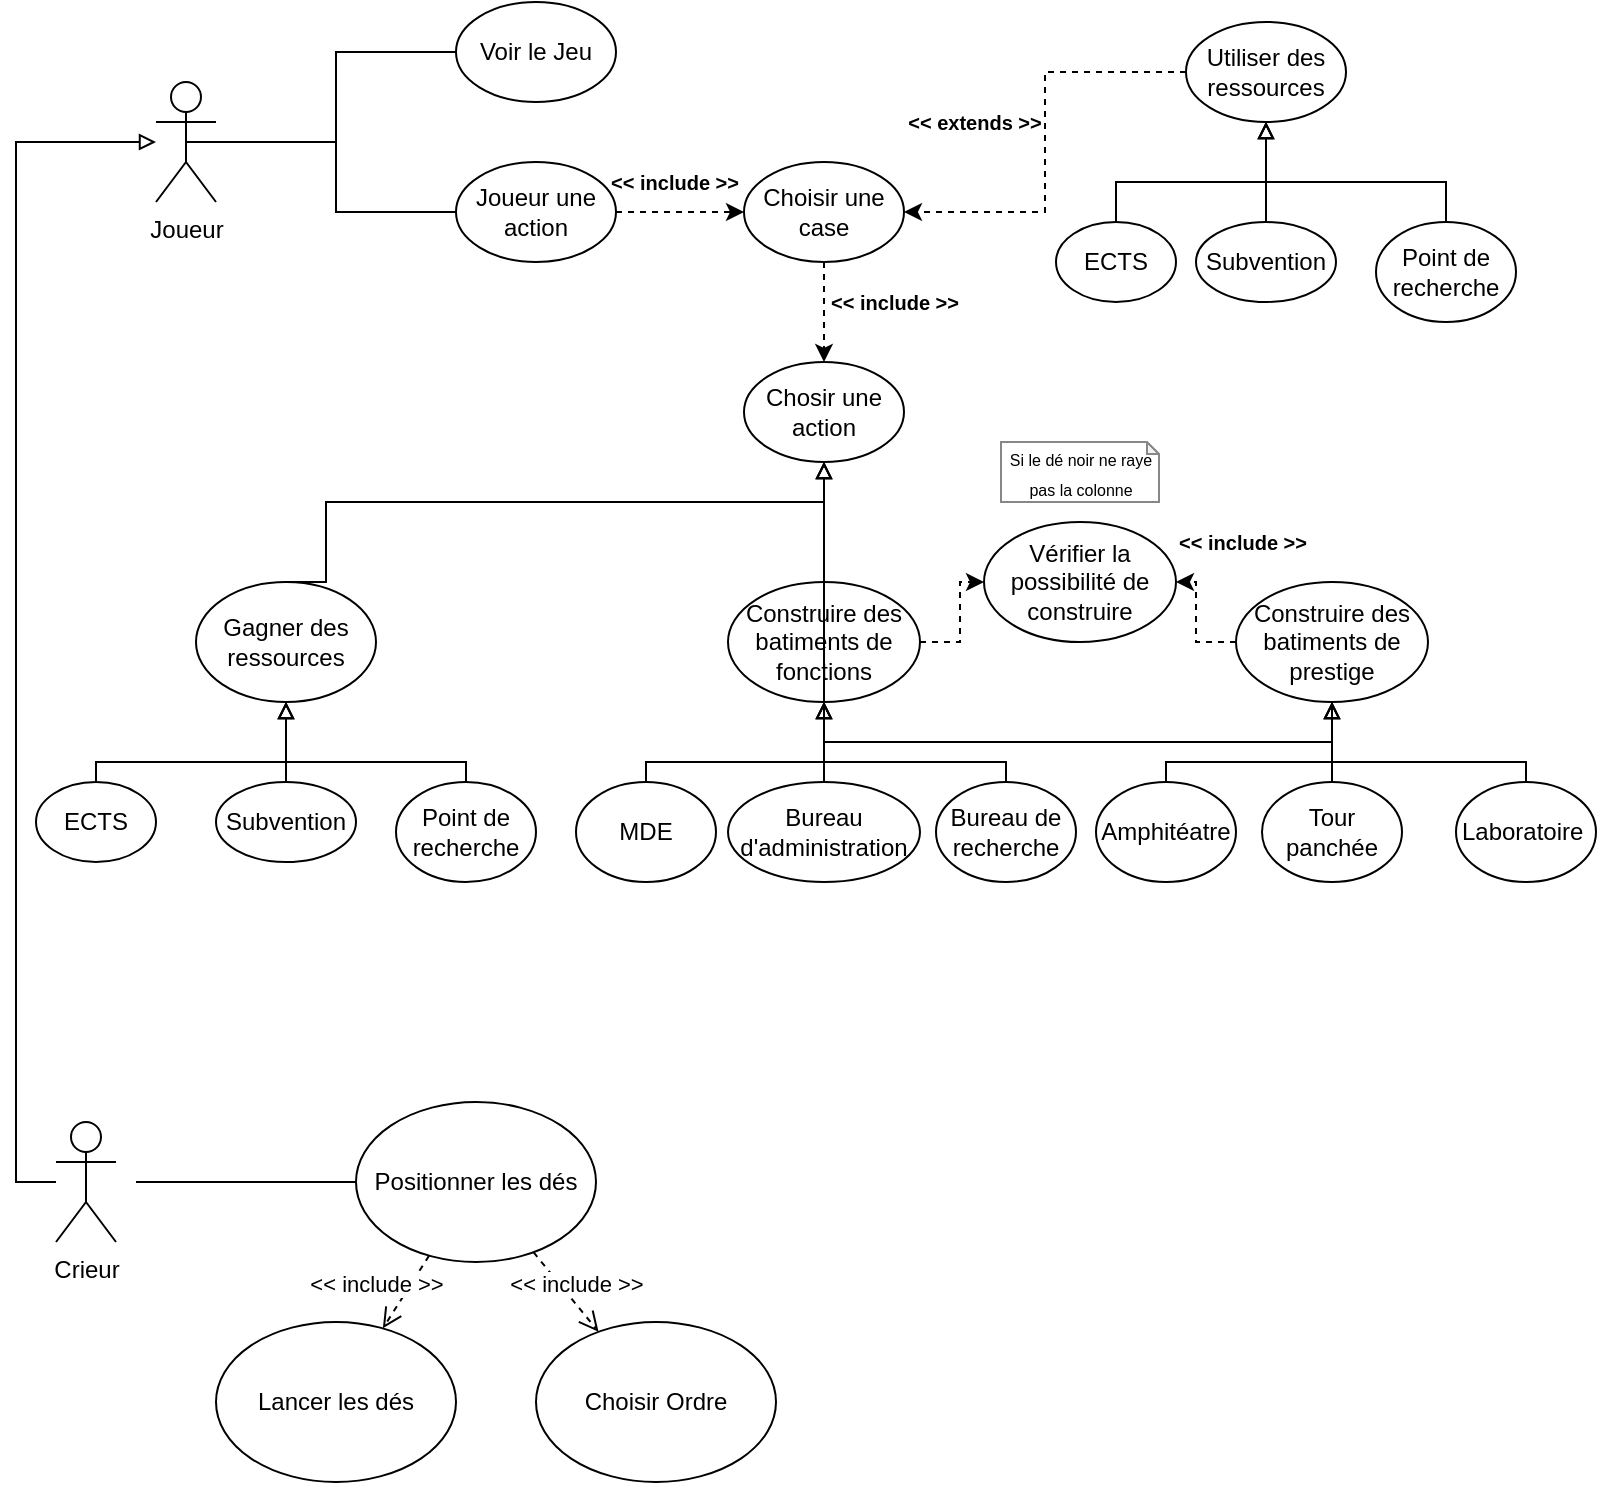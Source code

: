 <mxfile version="24.9.0">
  <diagram name="Page-1" id="SSMdGqV66un1ues1H1LF">
    <mxGraphModel dx="1433" dy="626" grid="1" gridSize="10" guides="1" tooltips="1" connect="1" arrows="1" fold="1" page="1" pageScale="1" pageWidth="827" pageHeight="1169" math="0" shadow="0">
      <root>
        <mxCell id="0" />
        <mxCell id="1" parent="0" />
        <mxCell id="SuMKHEDzkvPLEXN3Q3Va-42" style="edgeStyle=orthogonalEdgeStyle;rounded=0;orthogonalLoop=1;jettySize=auto;html=1;endArrow=block;endFill=0;" edge="1" parent="1" target="Ci0lGtwht_oeSIMEB8GQ-4">
          <mxGeometry relative="1" as="geometry">
            <Array as="points">
              <mxPoint x="10" y="700" />
              <mxPoint x="10" y="180" />
            </Array>
            <mxPoint x="30" y="700" as="sourcePoint" />
          </mxGeometry>
        </mxCell>
        <mxCell id="pE3MrQd4a998rbX4YYhi-1" value="Crieur" style="shape=umlActor;verticalLabelPosition=bottom;verticalAlign=top;html=1;outlineConnect=0;" parent="1" vertex="1">
          <mxGeometry x="30" y="670" width="30" height="60" as="geometry" />
        </mxCell>
        <mxCell id="Ci0lGtwht_oeSIMEB8GQ-7" style="rounded=0;orthogonalLoop=1;jettySize=auto;html=1;entryX=0;entryY=0.5;entryDx=0;entryDy=0;edgeStyle=orthogonalEdgeStyle;endArrow=none;endFill=0;" parent="1" source="Ci0lGtwht_oeSIMEB8GQ-4" target="Ci0lGtwht_oeSIMEB8GQ-5" edge="1">
          <mxGeometry relative="1" as="geometry" />
        </mxCell>
        <mxCell id="pE3MrQd4a998rbX4YYhi-2" value="" style="endArrow=none;html=1;rounded=0;" parent="1" edge="1">
          <mxGeometry width="50" height="50" relative="1" as="geometry">
            <mxPoint x="70" y="700" as="sourcePoint" />
            <mxPoint x="180" y="700" as="targetPoint" />
          </mxGeometry>
        </mxCell>
        <mxCell id="Ci0lGtwht_oeSIMEB8GQ-8" style="edgeStyle=orthogonalEdgeStyle;rounded=0;orthogonalLoop=1;jettySize=auto;html=1;exitX=0.5;exitY=0.5;exitDx=0;exitDy=0;exitPerimeter=0;entryX=0;entryY=0.5;entryDx=0;entryDy=0;endArrow=none;endFill=0;" parent="1" source="Ci0lGtwht_oeSIMEB8GQ-4" target="Ci0lGtwht_oeSIMEB8GQ-6" edge="1">
          <mxGeometry relative="1" as="geometry" />
        </mxCell>
        <mxCell id="pE3MrQd4a998rbX4YYhi-3" value="Positionner les dés" style="ellipse;whiteSpace=wrap;html=1;" parent="1" vertex="1">
          <mxGeometry x="180" y="660" width="120" height="80" as="geometry" />
        </mxCell>
        <mxCell id="Ci0lGtwht_oeSIMEB8GQ-4" value="Joueur" style="shape=umlActor;verticalLabelPosition=bottom;verticalAlign=top;html=1;outlineConnect=0;" parent="1" vertex="1">
          <mxGeometry x="80" y="150" width="30" height="60" as="geometry" />
        </mxCell>
        <mxCell id="pE3MrQd4a998rbX4YYhi-4" value="Lancer les dés" style="ellipse;whiteSpace=wrap;html=1;" parent="1" vertex="1">
          <mxGeometry x="110" y="770" width="120" height="80" as="geometry" />
        </mxCell>
        <mxCell id="Ci0lGtwht_oeSIMEB8GQ-5" value="Voir le Jeu" style="ellipse;whiteSpace=wrap;html=1;" parent="1" vertex="1">
          <mxGeometry x="230" y="110" width="80" height="50" as="geometry" />
        </mxCell>
        <mxCell id="pE3MrQd4a998rbX4YYhi-5" value="Choisir Ordre" style="ellipse;whiteSpace=wrap;html=1;" parent="1" vertex="1">
          <mxGeometry x="270" y="770" width="120" height="80" as="geometry" />
        </mxCell>
        <mxCell id="Ci0lGtwht_oeSIMEB8GQ-14" style="edgeStyle=orthogonalEdgeStyle;rounded=0;orthogonalLoop=1;jettySize=auto;html=1;entryX=0;entryY=0.5;entryDx=0;entryDy=0;dashed=1;" parent="1" source="Ci0lGtwht_oeSIMEB8GQ-6" target="Ci0lGtwht_oeSIMEB8GQ-9" edge="1">
          <mxGeometry relative="1" as="geometry" />
        </mxCell>
        <mxCell id="pE3MrQd4a998rbX4YYhi-7" value="&amp;lt;&amp;lt; include &amp;gt;&amp;gt;" style="html=1;verticalAlign=bottom;endArrow=open;dashed=1;endSize=8;curved=0;rounded=0;" parent="1" source="pE3MrQd4a998rbX4YYhi-3" target="pE3MrQd4a998rbX4YYhi-4" edge="1">
          <mxGeometry x="0.57" y="-10" relative="1" as="geometry">
            <mxPoint x="200" y="740" as="sourcePoint" />
            <mxPoint x="120" y="740" as="targetPoint" />
            <mxPoint as="offset" />
          </mxGeometry>
        </mxCell>
        <mxCell id="Ci0lGtwht_oeSIMEB8GQ-6" value="Joueur une action" style="ellipse;whiteSpace=wrap;html=1;" parent="1" vertex="1">
          <mxGeometry x="230" y="190" width="80" height="50" as="geometry" />
        </mxCell>
        <mxCell id="pE3MrQd4a998rbX4YYhi-8" value="&amp;lt;&amp;lt; include &amp;gt;&amp;gt;" style="html=1;verticalAlign=bottom;endArrow=open;dashed=1;endSize=8;curved=0;rounded=0;" parent="1" source="pE3MrQd4a998rbX4YYhi-3" target="pE3MrQd4a998rbX4YYhi-5" edge="1">
          <mxGeometry x="0.274" y="1" relative="1" as="geometry">
            <mxPoint x="227" y="747" as="sourcePoint" />
            <mxPoint x="203" y="783" as="targetPoint" />
            <mxPoint as="offset" />
          </mxGeometry>
        </mxCell>
        <mxCell id="Ci0lGtwht_oeSIMEB8GQ-16" style="edgeStyle=orthogonalEdgeStyle;rounded=0;orthogonalLoop=1;jettySize=auto;html=1;dashed=1;" parent="1" source="Ci0lGtwht_oeSIMEB8GQ-9" target="Ci0lGtwht_oeSIMEB8GQ-10" edge="1">
          <mxGeometry relative="1" as="geometry" />
        </mxCell>
        <mxCell id="Ci0lGtwht_oeSIMEB8GQ-9" value="Choisir une case" style="ellipse;whiteSpace=wrap;html=1;" parent="1" vertex="1">
          <mxGeometry x="374" y="190" width="80" height="50" as="geometry" />
        </mxCell>
        <mxCell id="Ci0lGtwht_oeSIMEB8GQ-10" value="Chosir une action" style="ellipse;whiteSpace=wrap;html=1;" parent="1" vertex="1">
          <mxGeometry x="374" y="290" width="80" height="50" as="geometry" />
        </mxCell>
        <mxCell id="Ci0lGtwht_oeSIMEB8GQ-15" style="edgeStyle=orthogonalEdgeStyle;rounded=0;orthogonalLoop=1;jettySize=auto;html=1;exitX=0;exitY=0.5;exitDx=0;exitDy=0;entryX=1;entryY=0.5;entryDx=0;entryDy=0;dashed=1;" parent="1" source="Ci0lGtwht_oeSIMEB8GQ-12" target="Ci0lGtwht_oeSIMEB8GQ-9" edge="1">
          <mxGeometry relative="1" as="geometry" />
        </mxCell>
        <mxCell id="Ci0lGtwht_oeSIMEB8GQ-12" value="Utiliser des ressources" style="ellipse;whiteSpace=wrap;html=1;" parent="1" vertex="1">
          <mxGeometry x="595" y="120" width="80" height="50" as="geometry" />
        </mxCell>
        <mxCell id="SuMKHEDzkvPLEXN3Q3Va-4" style="edgeStyle=orthogonalEdgeStyle;rounded=0;orthogonalLoop=1;jettySize=auto;html=1;entryX=0.5;entryY=1;entryDx=0;entryDy=0;endArrow=block;endFill=0;" edge="1" parent="1" source="SuMKHEDzkvPLEXN3Q3Va-1" target="Ci0lGtwht_oeSIMEB8GQ-12">
          <mxGeometry relative="1" as="geometry">
            <Array as="points">
              <mxPoint x="560" y="200" />
              <mxPoint x="635" y="200" />
            </Array>
          </mxGeometry>
        </mxCell>
        <mxCell id="SuMKHEDzkvPLEXN3Q3Va-1" value="ECTS" style="ellipse;whiteSpace=wrap;html=1;" vertex="1" parent="1">
          <mxGeometry x="530" y="220" width="60" height="40" as="geometry" />
        </mxCell>
        <mxCell id="SuMKHEDzkvPLEXN3Q3Va-5" style="edgeStyle=orthogonalEdgeStyle;rounded=0;orthogonalLoop=1;jettySize=auto;html=1;exitX=0.5;exitY=0;exitDx=0;exitDy=0;endArrow=block;endFill=0;" edge="1" parent="1" source="SuMKHEDzkvPLEXN3Q3Va-2">
          <mxGeometry relative="1" as="geometry">
            <mxPoint x="635" y="170" as="targetPoint" />
          </mxGeometry>
        </mxCell>
        <mxCell id="SuMKHEDzkvPLEXN3Q3Va-2" value="Subvention" style="ellipse;whiteSpace=wrap;html=1;" vertex="1" parent="1">
          <mxGeometry x="600" y="220" width="70" height="40" as="geometry" />
        </mxCell>
        <mxCell id="SuMKHEDzkvPLEXN3Q3Va-6" style="edgeStyle=orthogonalEdgeStyle;rounded=0;orthogonalLoop=1;jettySize=auto;html=1;entryX=0.5;entryY=1;entryDx=0;entryDy=0;endArrow=block;endFill=0;" edge="1" parent="1" source="SuMKHEDzkvPLEXN3Q3Va-3" target="Ci0lGtwht_oeSIMEB8GQ-12">
          <mxGeometry relative="1" as="geometry">
            <Array as="points">
              <mxPoint x="725" y="200" />
              <mxPoint x="635" y="200" />
            </Array>
          </mxGeometry>
        </mxCell>
        <mxCell id="SuMKHEDzkvPLEXN3Q3Va-3" value="Point de recherche" style="ellipse;whiteSpace=wrap;html=1;" vertex="1" parent="1">
          <mxGeometry x="690" y="220" width="70" height="50" as="geometry" />
        </mxCell>
        <mxCell id="SuMKHEDzkvPLEXN3Q3Va-10" style="edgeStyle=orthogonalEdgeStyle;rounded=0;orthogonalLoop=1;jettySize=auto;html=1;entryX=0.5;entryY=1;entryDx=0;entryDy=0;endArrow=block;endFill=0;exitX=0.5;exitY=0;exitDx=0;exitDy=0;" edge="1" parent="1" source="SuMKHEDzkvPLEXN3Q3Va-7" target="Ci0lGtwht_oeSIMEB8GQ-10">
          <mxGeometry relative="1" as="geometry">
            <Array as="points">
              <mxPoint x="165" y="360" />
              <mxPoint x="414" y="360" />
            </Array>
          </mxGeometry>
        </mxCell>
        <mxCell id="pE3MrQd4a998rbX4YYhi-16" value="&lt;font style=&quot;font-size: 8px;&quot;&gt;Si le dé noir ne raye pas la colonne&lt;/font&gt;" style="shape=note;whiteSpace=wrap;html=1;backgroundOutline=1;darkOpacity=0.05;size=6;shadow=0;strokeColor=#878787;" parent="1" vertex="1">
          <mxGeometry x="502.5" y="330" width="79" height="30" as="geometry" />
        </mxCell>
        <mxCell id="SuMKHEDzkvPLEXN3Q3Va-7" value="Gagner des ressources" style="ellipse;whiteSpace=wrap;html=1;" vertex="1" parent="1">
          <mxGeometry x="100" y="400" width="90" height="60" as="geometry" />
        </mxCell>
        <mxCell id="SuMKHEDzkvPLEXN3Q3Va-11" style="edgeStyle=orthogonalEdgeStyle;rounded=0;orthogonalLoop=1;jettySize=auto;html=1;entryX=0.5;entryY=1;entryDx=0;entryDy=0;endArrow=block;endFill=0;" edge="1" parent="1" source="SuMKHEDzkvPLEXN3Q3Va-8" target="Ci0lGtwht_oeSIMEB8GQ-10">
          <mxGeometry relative="1" as="geometry" />
        </mxCell>
        <mxCell id="SuMKHEDzkvPLEXN3Q3Va-36" style="edgeStyle=orthogonalEdgeStyle;rounded=0;orthogonalLoop=1;jettySize=auto;html=1;dashed=1;" edge="1" parent="1" source="SuMKHEDzkvPLEXN3Q3Va-8" target="SuMKHEDzkvPLEXN3Q3Va-34">
          <mxGeometry relative="1" as="geometry" />
        </mxCell>
        <mxCell id="SuMKHEDzkvPLEXN3Q3Va-8" value="Construire des batiments de fonctions" style="ellipse;whiteSpace=wrap;html=1;" vertex="1" parent="1">
          <mxGeometry x="366" y="400" width="96" height="60" as="geometry" />
        </mxCell>
        <mxCell id="SuMKHEDzkvPLEXN3Q3Va-12" style="edgeStyle=orthogonalEdgeStyle;rounded=0;orthogonalLoop=1;jettySize=auto;html=1;entryX=0.5;entryY=1;entryDx=0;entryDy=0;endArrow=block;endFill=0;exitX=0.5;exitY=1;exitDx=0;exitDy=0;" edge="1" parent="1" source="SuMKHEDzkvPLEXN3Q3Va-9" target="Ci0lGtwht_oeSIMEB8GQ-10">
          <mxGeometry relative="1" as="geometry">
            <Array as="points" />
          </mxGeometry>
        </mxCell>
        <mxCell id="SuMKHEDzkvPLEXN3Q3Va-35" style="edgeStyle=orthogonalEdgeStyle;rounded=0;orthogonalLoop=1;jettySize=auto;html=1;entryX=1;entryY=0.5;entryDx=0;entryDy=0;dashed=1;" edge="1" parent="1" source="SuMKHEDzkvPLEXN3Q3Va-9" target="SuMKHEDzkvPLEXN3Q3Va-34">
          <mxGeometry relative="1" as="geometry" />
        </mxCell>
        <mxCell id="SuMKHEDzkvPLEXN3Q3Va-9" value="Construire des batiments de prestige" style="ellipse;whiteSpace=wrap;html=1;" vertex="1" parent="1">
          <mxGeometry x="620" y="400" width="96" height="60" as="geometry" />
        </mxCell>
        <mxCell id="SuMKHEDzkvPLEXN3Q3Va-22" style="edgeStyle=orthogonalEdgeStyle;rounded=0;orthogonalLoop=1;jettySize=auto;html=1;entryX=0.5;entryY=1;entryDx=0;entryDy=0;endArrow=block;endFill=0;" edge="1" parent="1" source="SuMKHEDzkvPLEXN3Q3Va-13" target="SuMKHEDzkvPLEXN3Q3Va-7">
          <mxGeometry relative="1" as="geometry">
            <Array as="points">
              <mxPoint x="50" y="490" />
              <mxPoint x="145" y="490" />
            </Array>
          </mxGeometry>
        </mxCell>
        <mxCell id="SuMKHEDzkvPLEXN3Q3Va-13" value="ECTS" style="ellipse;whiteSpace=wrap;html=1;" vertex="1" parent="1">
          <mxGeometry x="20" y="500" width="60" height="40" as="geometry" />
        </mxCell>
        <mxCell id="SuMKHEDzkvPLEXN3Q3Va-21" style="edgeStyle=orthogonalEdgeStyle;rounded=0;orthogonalLoop=1;jettySize=auto;html=1;endArrow=block;endFill=0;" edge="1" parent="1" source="SuMKHEDzkvPLEXN3Q3Va-14">
          <mxGeometry relative="1" as="geometry">
            <mxPoint x="145.0" y="460" as="targetPoint" />
          </mxGeometry>
        </mxCell>
        <mxCell id="SuMKHEDzkvPLEXN3Q3Va-14" value="Subvention" style="ellipse;whiteSpace=wrap;html=1;" vertex="1" parent="1">
          <mxGeometry x="110" y="500" width="70" height="40" as="geometry" />
        </mxCell>
        <mxCell id="SuMKHEDzkvPLEXN3Q3Va-18" style="edgeStyle=orthogonalEdgeStyle;rounded=0;orthogonalLoop=1;jettySize=auto;html=1;entryX=0.5;entryY=1;entryDx=0;entryDy=0;endArrow=block;endFill=0;exitX=0.5;exitY=0;exitDx=0;exitDy=0;" edge="1" parent="1" source="SuMKHEDzkvPLEXN3Q3Va-15" target="SuMKHEDzkvPLEXN3Q3Va-7">
          <mxGeometry relative="1" as="geometry">
            <Array as="points">
              <mxPoint x="235" y="490" />
              <mxPoint x="145" y="490" />
            </Array>
          </mxGeometry>
        </mxCell>
        <mxCell id="SuMKHEDzkvPLEXN3Q3Va-15" value="Point de recherche" style="ellipse;whiteSpace=wrap;html=1;" vertex="1" parent="1">
          <mxGeometry x="200" y="500" width="70" height="50" as="geometry" />
        </mxCell>
        <mxCell id="SuMKHEDzkvPLEXN3Q3Va-25" style="edgeStyle=orthogonalEdgeStyle;rounded=0;orthogonalLoop=1;jettySize=auto;html=1;entryX=0.5;entryY=1;entryDx=0;entryDy=0;endArrow=block;endFill=0;" edge="1" parent="1" source="SuMKHEDzkvPLEXN3Q3Va-19" target="SuMKHEDzkvPLEXN3Q3Va-8">
          <mxGeometry relative="1" as="geometry">
            <Array as="points">
              <mxPoint x="325" y="490" />
              <mxPoint x="414" y="490" />
            </Array>
          </mxGeometry>
        </mxCell>
        <mxCell id="SuMKHEDzkvPLEXN3Q3Va-19" value="MDE" style="ellipse;whiteSpace=wrap;html=1;" vertex="1" parent="1">
          <mxGeometry x="290" y="500" width="70" height="50" as="geometry" />
        </mxCell>
        <mxCell id="SuMKHEDzkvPLEXN3Q3Va-23" style="edgeStyle=orthogonalEdgeStyle;rounded=0;orthogonalLoop=1;jettySize=auto;html=1;entryX=0.5;entryY=1;entryDx=0;entryDy=0;endArrow=block;endFill=0;" edge="1" parent="1" source="SuMKHEDzkvPLEXN3Q3Va-20" target="SuMKHEDzkvPLEXN3Q3Va-8">
          <mxGeometry relative="1" as="geometry" />
        </mxCell>
        <mxCell id="SuMKHEDzkvPLEXN3Q3Va-20" value="Bureau d&#39;administration" style="ellipse;whiteSpace=wrap;html=1;" vertex="1" parent="1">
          <mxGeometry x="366" y="500" width="96" height="50" as="geometry" />
        </mxCell>
        <mxCell id="SuMKHEDzkvPLEXN3Q3Va-26" style="edgeStyle=orthogonalEdgeStyle;rounded=0;orthogonalLoop=1;jettySize=auto;html=1;entryX=0.5;entryY=1;entryDx=0;entryDy=0;endArrow=block;endFill=0;" edge="1" parent="1" source="SuMKHEDzkvPLEXN3Q3Va-24" target="SuMKHEDzkvPLEXN3Q3Va-8">
          <mxGeometry relative="1" as="geometry">
            <Array as="points">
              <mxPoint x="505" y="490" />
              <mxPoint x="414" y="490" />
            </Array>
          </mxGeometry>
        </mxCell>
        <mxCell id="SuMKHEDzkvPLEXN3Q3Va-24" value="Bureau de recherche" style="ellipse;whiteSpace=wrap;html=1;" vertex="1" parent="1">
          <mxGeometry x="470" y="500" width="70" height="50" as="geometry" />
        </mxCell>
        <mxCell id="SuMKHEDzkvPLEXN3Q3Va-31" style="edgeStyle=orthogonalEdgeStyle;rounded=0;orthogonalLoop=1;jettySize=auto;html=1;endArrow=block;endFill=0;" edge="1" parent="1" source="SuMKHEDzkvPLEXN3Q3Va-27">
          <mxGeometry relative="1" as="geometry">
            <mxPoint x="668" y="460" as="targetPoint" />
          </mxGeometry>
        </mxCell>
        <mxCell id="SuMKHEDzkvPLEXN3Q3Va-27" value="Tour panchée" style="ellipse;whiteSpace=wrap;html=1;" vertex="1" parent="1">
          <mxGeometry x="633" y="500" width="70" height="50" as="geometry" />
        </mxCell>
        <mxCell id="SuMKHEDzkvPLEXN3Q3Va-32" style="edgeStyle=orthogonalEdgeStyle;rounded=0;orthogonalLoop=1;jettySize=auto;html=1;entryX=0.5;entryY=1;entryDx=0;entryDy=0;endArrow=block;endFill=0;" edge="1" parent="1" source="SuMKHEDzkvPLEXN3Q3Va-28" target="SuMKHEDzkvPLEXN3Q3Va-9">
          <mxGeometry relative="1" as="geometry">
            <Array as="points">
              <mxPoint x="585" y="490" />
              <mxPoint x="668" y="490" />
            </Array>
          </mxGeometry>
        </mxCell>
        <mxCell id="SuMKHEDzkvPLEXN3Q3Va-28" value="Amphitéatre" style="ellipse;whiteSpace=wrap;html=1;" vertex="1" parent="1">
          <mxGeometry x="550" y="500" width="70" height="50" as="geometry" />
        </mxCell>
        <mxCell id="SuMKHEDzkvPLEXN3Q3Va-30" style="edgeStyle=orthogonalEdgeStyle;rounded=0;orthogonalLoop=1;jettySize=auto;html=1;entryX=0.5;entryY=1;entryDx=0;entryDy=0;endArrow=block;endFill=0;" edge="1" parent="1" source="SuMKHEDzkvPLEXN3Q3Va-29" target="SuMKHEDzkvPLEXN3Q3Va-9">
          <mxGeometry relative="1" as="geometry">
            <Array as="points">
              <mxPoint x="765" y="490" />
              <mxPoint x="668" y="490" />
            </Array>
          </mxGeometry>
        </mxCell>
        <mxCell id="SuMKHEDzkvPLEXN3Q3Va-29" value="Laboratoire&amp;nbsp;" style="ellipse;whiteSpace=wrap;html=1;" vertex="1" parent="1">
          <mxGeometry x="730" y="500" width="70" height="50" as="geometry" />
        </mxCell>
        <mxCell id="SuMKHEDzkvPLEXN3Q3Va-34" value="Vérifier la possibilité de construire" style="ellipse;whiteSpace=wrap;html=1;" vertex="1" parent="1">
          <mxGeometry x="494" y="370" width="96" height="60" as="geometry" />
        </mxCell>
        <mxCell id="SuMKHEDzkvPLEXN3Q3Va-37" value="&lt;font style=&quot;font-size: 10px;&quot;&gt;&amp;lt;&amp;lt; include &amp;gt;&amp;gt;&lt;/font&gt;" style="text;align=center;fontStyle=1;verticalAlign=middle;spacingLeft=3;spacingRight=3;strokeColor=none;rotatable=0;points=[[0,0.5],[1,0.5]];portConstraint=eastwest;html=1;" vertex="1" parent="1">
          <mxGeometry x="304" y="190" width="70" height="20" as="geometry" />
        </mxCell>
        <mxCell id="SuMKHEDzkvPLEXN3Q3Va-39" value="&lt;font style=&quot;font-size: 10px;&quot;&gt;&amp;lt;&amp;lt; include &amp;gt;&amp;gt;&lt;/font&gt;" style="text;align=center;fontStyle=1;verticalAlign=middle;spacingLeft=3;spacingRight=3;strokeColor=none;rotatable=0;points=[[0,0.5],[1,0.5]];portConstraint=eastwest;html=1;" vertex="1" parent="1">
          <mxGeometry x="414" y="250" width="70" height="20" as="geometry" />
        </mxCell>
        <mxCell id="SuMKHEDzkvPLEXN3Q3Va-40" value="&lt;font style=&quot;font-size: 10px;&quot;&gt;&amp;lt;&amp;lt; include &amp;gt;&amp;gt;&lt;/font&gt;" style="text;align=center;fontStyle=1;verticalAlign=middle;spacingLeft=3;spacingRight=3;strokeColor=none;rotatable=0;points=[[0,0.5],[1,0.5]];portConstraint=eastwest;html=1;" vertex="1" parent="1">
          <mxGeometry x="610" y="380" width="26" as="geometry" />
        </mxCell>
        <mxCell id="SuMKHEDzkvPLEXN3Q3Va-41" value="&lt;font style=&quot;font-size: 10px;&quot;&gt;&amp;lt;&amp;lt; extends &amp;gt;&amp;gt;&lt;/font&gt;" style="text;align=center;fontStyle=1;verticalAlign=middle;spacingLeft=3;spacingRight=3;strokeColor=none;rotatable=0;points=[[0,0.5],[1,0.5]];portConstraint=eastwest;html=1;" vertex="1" parent="1">
          <mxGeometry x="454" y="160" width="70" height="20" as="geometry" />
        </mxCell>
      </root>
    </mxGraphModel>
  </diagram>
</mxfile>
